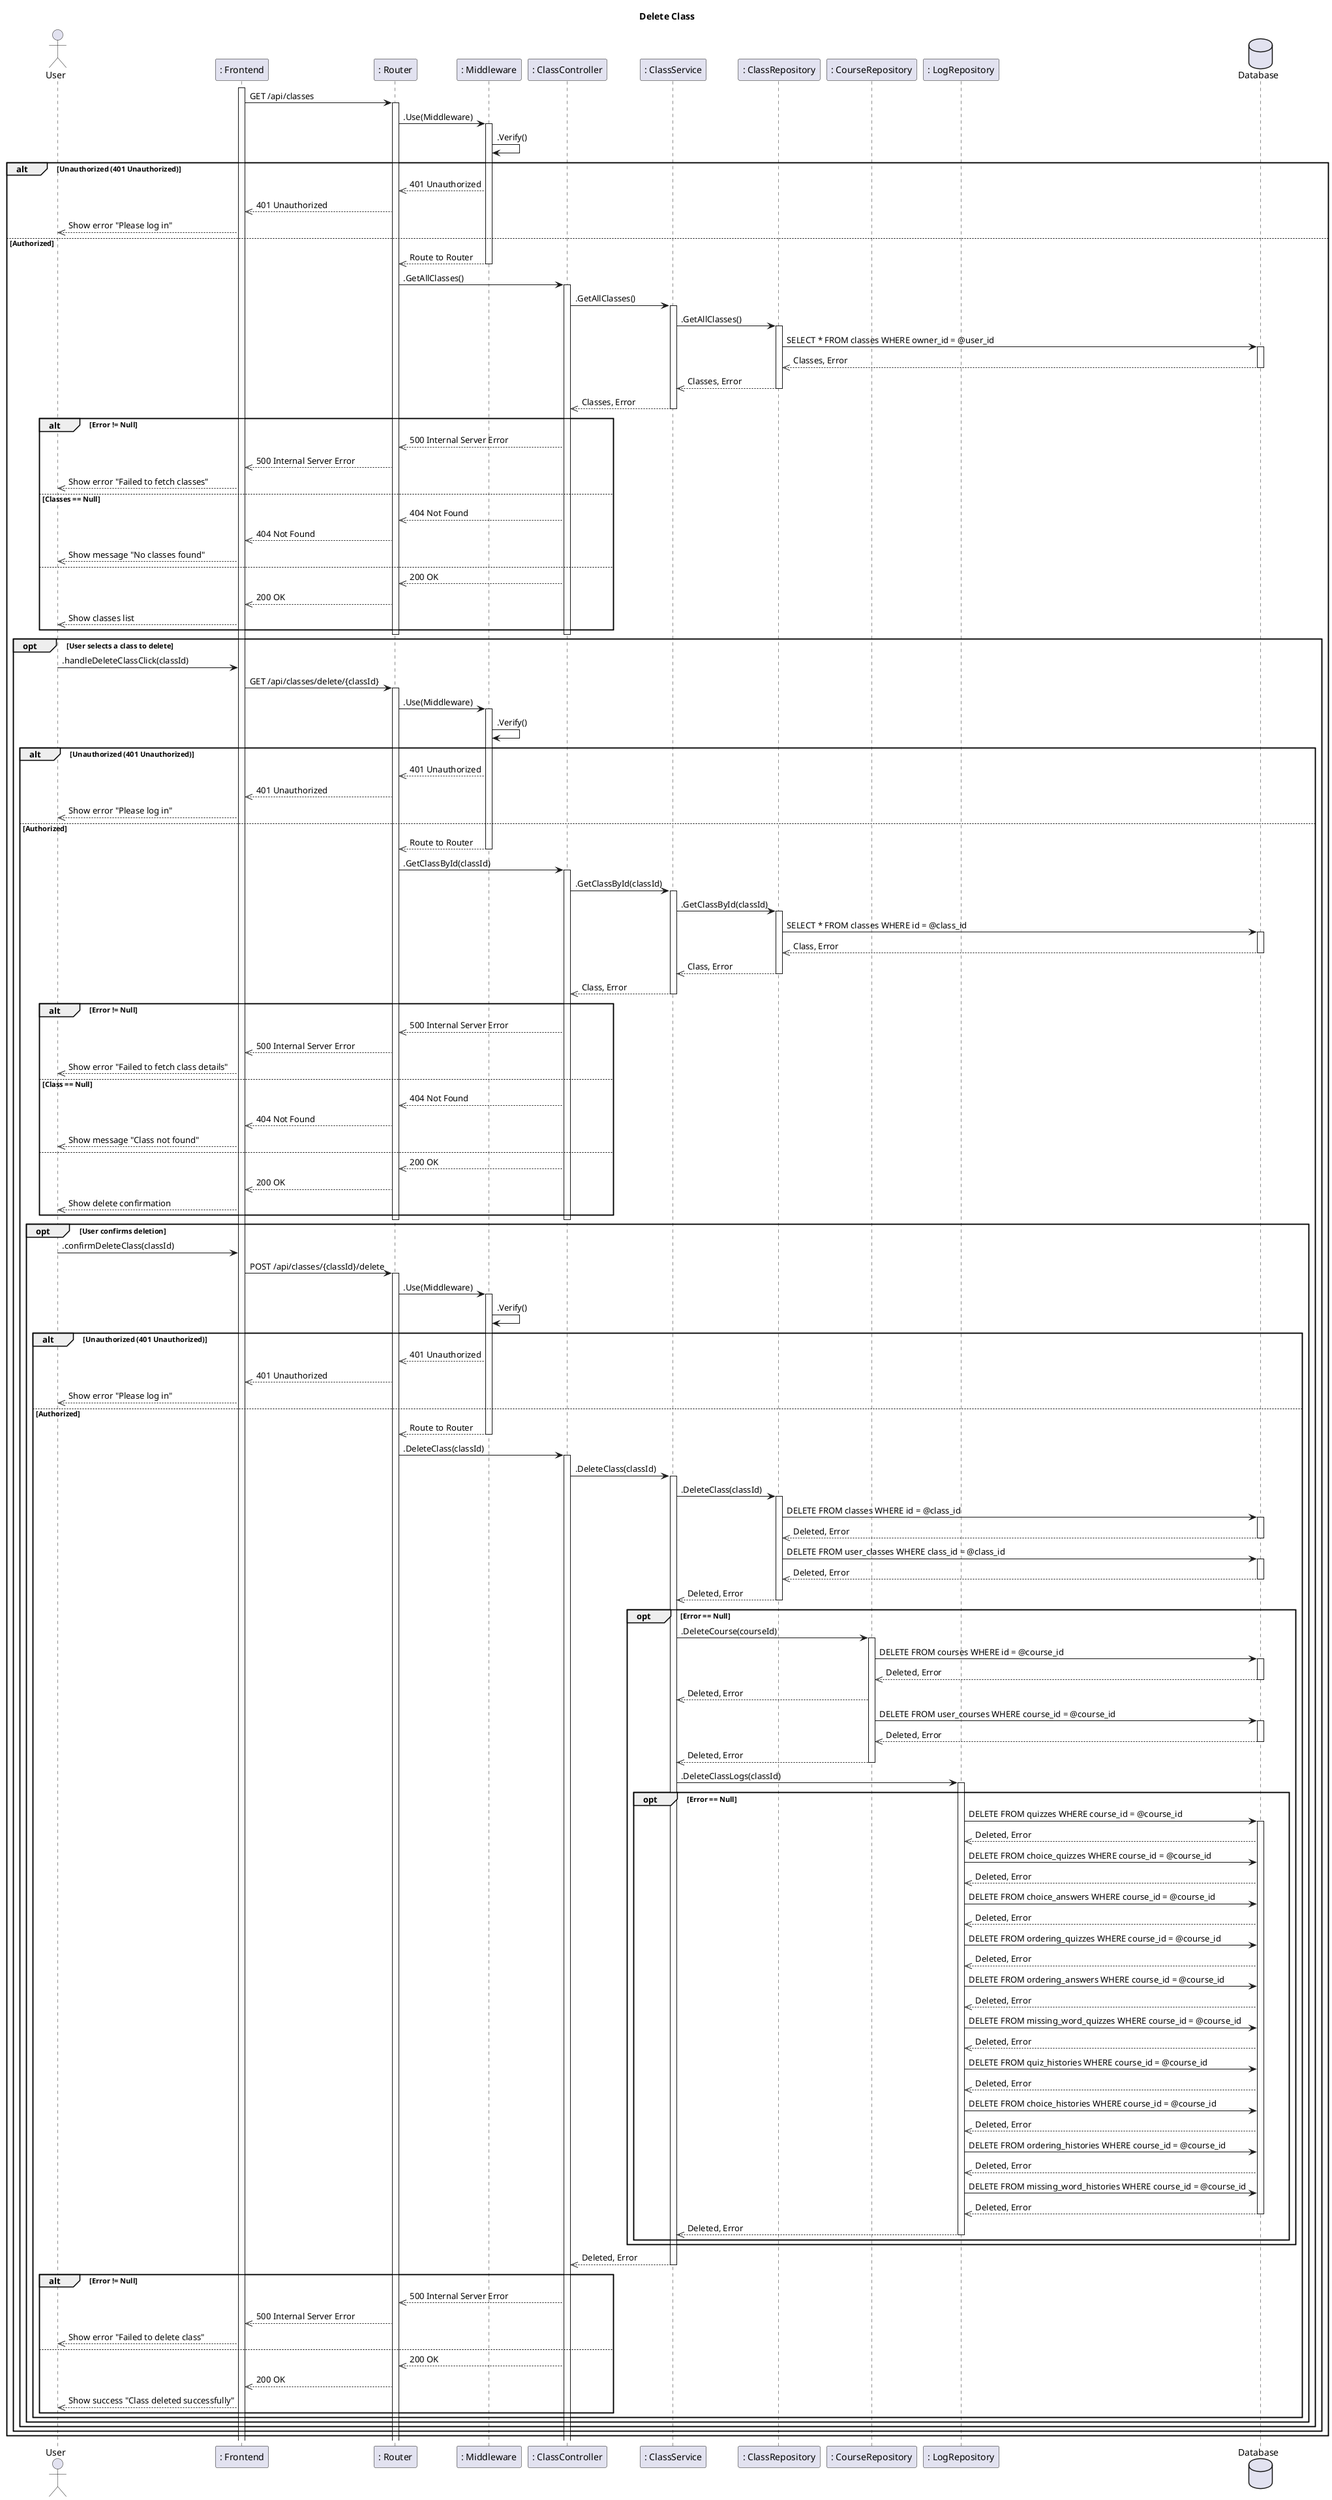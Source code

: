 @startuml
title Delete Class

actor User
participant ": Frontend" as Frontend
participant ": Router" as Router
participant ": Middleware" as Middleware
participant ": ClassController" as ClassController
participant ": ClassService" as ClassService
participant ": ClassRepository" as ClassRepository

participant ": CourseRepository" as CourseRepository
participant ": LogRepository" as LogRepository
database Database

activate Frontend

Frontend -> Router: GET /api/classes
activate Router

Router -> Middleware: .Use(Middleware)
activate Middleware
Middleware -> Middleware : .Verify()
alt Unauthorized (401 Unauthorized)
  Middleware -->> Router: 401 Unauthorized
  Router -->> Frontend: 401 Unauthorized
  Frontend -->> User: Show error "Please log in"
else Authorized
  Middleware -->> Router: Route to Router
  deactivate Middleware
  Router -> ClassController: .GetAllClasses()
  activate ClassController
  ClassController -> ClassService: .GetAllClasses()
  activate ClassService
  ClassService -> ClassRepository: .GetAllClasses()
  activate ClassRepository
  ClassRepository -> Database: SELECT * FROM classes WHERE owner_id = @user_id
  activate Database
  Database -->> ClassRepository : Classes, Error
  deactivate Database
  ClassRepository -->> ClassService : Classes, Error
  deactivate ClassRepository
  ClassService -->> ClassController : Classes, Error
  deactivate ClassService
  alt Error != Null
    ClassController -->> Router : 500 Internal Server Error
    Router -->> Frontend : 500 Internal Server Error
    Frontend -->> User : Show error "Failed to fetch classes"
  else Classes == Null
    ClassController -->> Router : 404 Not Found
    Router -->> Frontend : 404 Not Found
    Frontend -->> User : Show message "No classes found"
  else
    ClassController -->> Router : 200 OK
    Router -->> Frontend : 200 OK
    Frontend -->> User : Show classes list
  end
  deactivate ClassController
  deactivate Router

  opt User selects a class to delete
    User -> Frontend: .handleDeleteClassClick(classId)
    Frontend -> Router: GET /api/classes/delete/{classId}
    activate Router

    Router -> Middleware: .Use(Middleware)
    activate Middleware
    Middleware -> Middleware : .Verify()
    alt Unauthorized (401 Unauthorized)
      Middleware -->> Router: 401 Unauthorized
      Router -->> Frontend: 401 Unauthorized
      Frontend -->> User: Show error "Please log in"
    else Authorized
      Middleware -->> Router: Route to Router
      deactivate Middleware
      Router -> ClassController: .GetClassById(classId)
      activate ClassController
      ClassController -> ClassService: .GetClassById(classId)
      activate ClassService
      ClassService -> ClassRepository: .GetClassById(classId)
      activate ClassRepository
      ClassRepository -> Database: SELECT * FROM classes WHERE id = @class_id
      activate Database
      Database -->> ClassRepository : Class, Error
      deactivate Database
      ClassRepository -->> ClassService : Class, Error
      deactivate ClassRepository
      ClassService -->> ClassController : Class, Error
      deactivate ClassService
      alt Error != Null
        ClassController -->> Router : 500 Internal Server Error
        Router -->> Frontend : 500 Internal Server Error
        Frontend -->> User : Show error "Failed to fetch class details"
      else Class == Null
        ClassController -->> Router : 404 Not Found
        Router -->> Frontend : 404 Not Found
        Frontend -->> User : Show message "Class not found"
      else
        ClassController -->> Router : 200 OK
        Router -->> Frontend : 200 OK
        Frontend -->> User : Show delete confirmation
      end
      deactivate ClassController
      deactivate Router

      opt User confirms deletion
        User -> Frontend: .confirmDeleteClass(classId)
        Frontend -> Router: POST /api/classes/{classId}/delete
        activate Router

        Router -> Middleware: .Use(Middleware)
        activate Middleware
        Middleware -> Middleware : .Verify()
        alt Unauthorized (401 Unauthorized)
          Middleware -->> Router: 401 Unauthorized
          Router -->> Frontend: 401 Unauthorized
          Frontend -->> User: Show error "Please log in"
        else Authorized
          Middleware -->> Router: Route to Router
          deactivate Middleware
          Router -> ClassController: .DeleteClass(classId)
          activate ClassController
          ClassController -> ClassService: .DeleteClass(classId)
          activate ClassService
          ClassService -> ClassRepository: .DeleteClass(classId)
          activate ClassRepository
          ClassRepository -> Database: DELETE FROM classes WHERE id = @class_id
          activate Database
          Database -->> ClassRepository : Deleted, Error
          deactivate Database

          ClassRepository -> Database: DELETE FROM user_classes WHERE class_id = @class_id
          activate Database
          Database -->> ClassRepository : Deleted, Error
          deactivate Database




          ClassRepository -->> ClassService : Deleted, Error
          deactivate ClassRepository

          opt Error == Null
            ClassService -> CourseRepository: .DeleteCourse(courseId)
            activate CourseRepository
            CourseRepository -> Database: DELETE FROM courses WHERE id = @course_id
            activate Database
            Database -->> CourseRepository : Deleted, Error
            deactivate Database
            CourseRepository -->> ClassService : Deleted, Error

            CourseRepository -> Database: DELETE FROM user_courses WHERE course_id = @course_id
            activate Database
            Database -->> CourseRepository : Deleted, Error
            deactivate Database
            CourseRepository -->> ClassService: Deleted, Error
            deactivate CourseRepository

            ClassService -> LogRepository: .DeleteClassLogs(classId)
            activate LogRepository

            opt Error == Null
              LogRepository -> Database: DELETE FROM quizzes WHERE course_id = @course_id
              activate Database
              Database -->> LogRepository : Deleted, Error
              LogRepository -> Database: DELETE FROM choice_quizzes WHERE course_id = @course_id
              Database -->> LogRepository : Deleted, Error
              LogRepository -> Database: DELETE FROM choice_answers WHERE course_id = @course_id
              Database -->> LogRepository : Deleted, Error
              LogRepository -> Database: DELETE FROM ordering_quizzes WHERE course_id = @course_id
              Database -->> LogRepository : Deleted, Error
              LogRepository -> Database: DELETE FROM ordering_answers WHERE course_id = @course_id
              Database -->> LogRepository : Deleted, Error
              LogRepository -> Database: DELETE FROM missing_word_quizzes WHERE course_id = @course_id
              Database -->> LogRepository : Deleted, Error
              LogRepository -> Database: DELETE FROM quiz_histories WHERE course_id = @course_id
              Database -->> LogRepository : Deleted, Error
              LogRepository -> Database: DELETE FROM choice_histories WHERE course_id = @course_id
              Database -->> LogRepository : Deleted, Error
              LogRepository -> Database: DELETE FROM ordering_histories WHERE course_id = @course_id
              Database -->> LogRepository : Deleted, Error
              LogRepository -> Database: DELETE FROM missing_word_histories WHERE course_id = @course_id
              Database -->> LogRepository : Deleted, Error
              deactivate Database
              LogRepository -->> ClassService : Deleted, Error
              deactivate LogRepository
            end
          end
          ClassService -->> ClassController : Deleted, Error
          deactivate ClassService


          alt Error != Null
            ClassController -->> Router: 500 Internal Server Error
            Router -->> Frontend: 500 Internal Server Error
            Frontend -->> User: Show error "Failed to delete class"
          else
            ClassController -->> Router: 200 OK
            Router -->> Frontend: 200 OK
            Frontend -->> User: Show success "Class deleted successfully"
          end




        end
      end
    end
  end
end
@enduml
